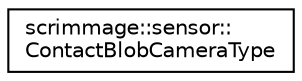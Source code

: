 digraph "Graphical Class Hierarchy"
{
 // LATEX_PDF_SIZE
  edge [fontname="Helvetica",fontsize="10",labelfontname="Helvetica",labelfontsize="10"];
  node [fontname="Helvetica",fontsize="10",shape=record];
  rankdir="LR";
  Node0 [label="scrimmage::sensor::\lContactBlobCameraType",height=0.2,width=0.4,color="black", fillcolor="white", style="filled",URL="$classscrimmage_1_1sensor_1_1ContactBlobCameraType.html",tooltip=" "];
}
